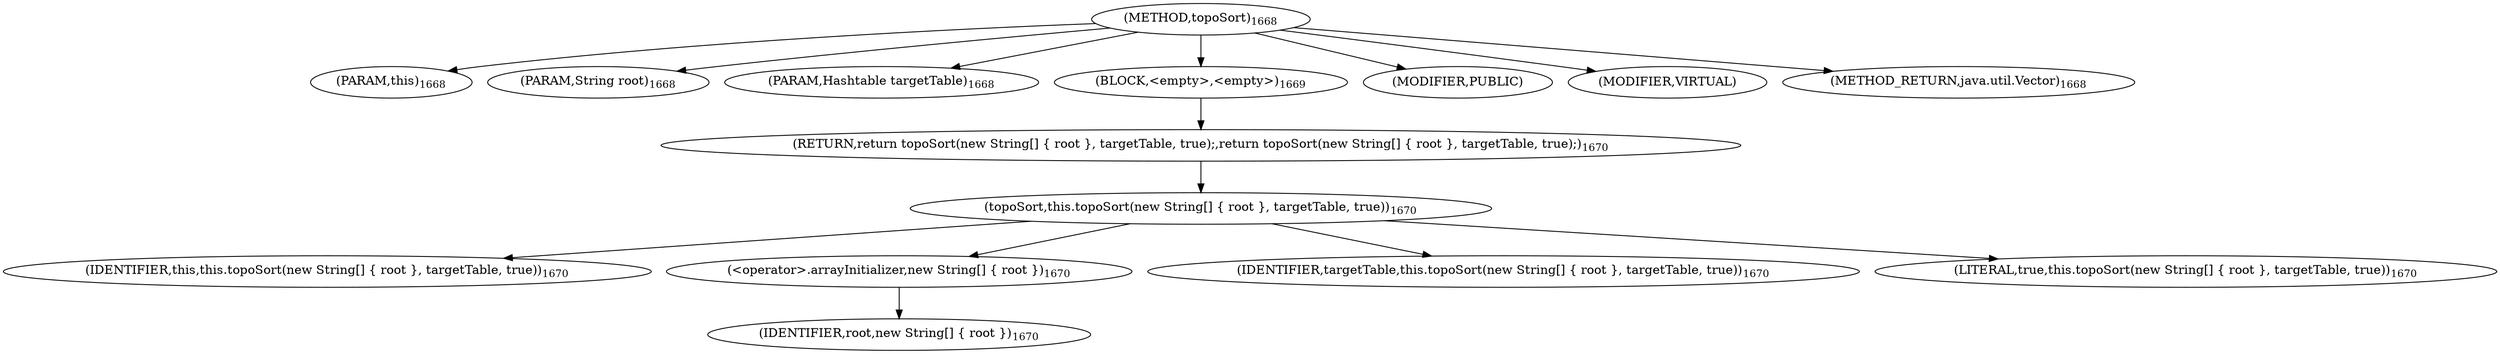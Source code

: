 digraph "topoSort" {  
"2572" [label = <(METHOD,topoSort)<SUB>1668</SUB>> ]
"170" [label = <(PARAM,this)<SUB>1668</SUB>> ]
"2573" [label = <(PARAM,String root)<SUB>1668</SUB>> ]
"2574" [label = <(PARAM,Hashtable targetTable)<SUB>1668</SUB>> ]
"2575" [label = <(BLOCK,&lt;empty&gt;,&lt;empty&gt;)<SUB>1669</SUB>> ]
"2576" [label = <(RETURN,return topoSort(new String[] { root }, targetTable, true);,return topoSort(new String[] { root }, targetTable, true);)<SUB>1670</SUB>> ]
"2577" [label = <(topoSort,this.topoSort(new String[] { root }, targetTable, true))<SUB>1670</SUB>> ]
"169" [label = <(IDENTIFIER,this,this.topoSort(new String[] { root }, targetTable, true))<SUB>1670</SUB>> ]
"2578" [label = <(&lt;operator&gt;.arrayInitializer,new String[] { root })<SUB>1670</SUB>> ]
"2579" [label = <(IDENTIFIER,root,new String[] { root })<SUB>1670</SUB>> ]
"2580" [label = <(IDENTIFIER,targetTable,this.topoSort(new String[] { root }, targetTable, true))<SUB>1670</SUB>> ]
"2581" [label = <(LITERAL,true,this.topoSort(new String[] { root }, targetTable, true))<SUB>1670</SUB>> ]
"2582" [label = <(MODIFIER,PUBLIC)> ]
"2583" [label = <(MODIFIER,VIRTUAL)> ]
"2584" [label = <(METHOD_RETURN,java.util.Vector)<SUB>1668</SUB>> ]
  "2572" -> "170" 
  "2572" -> "2573" 
  "2572" -> "2574" 
  "2572" -> "2575" 
  "2572" -> "2582" 
  "2572" -> "2583" 
  "2572" -> "2584" 
  "2575" -> "2576" 
  "2576" -> "2577" 
  "2577" -> "169" 
  "2577" -> "2578" 
  "2577" -> "2580" 
  "2577" -> "2581" 
  "2578" -> "2579" 
}
